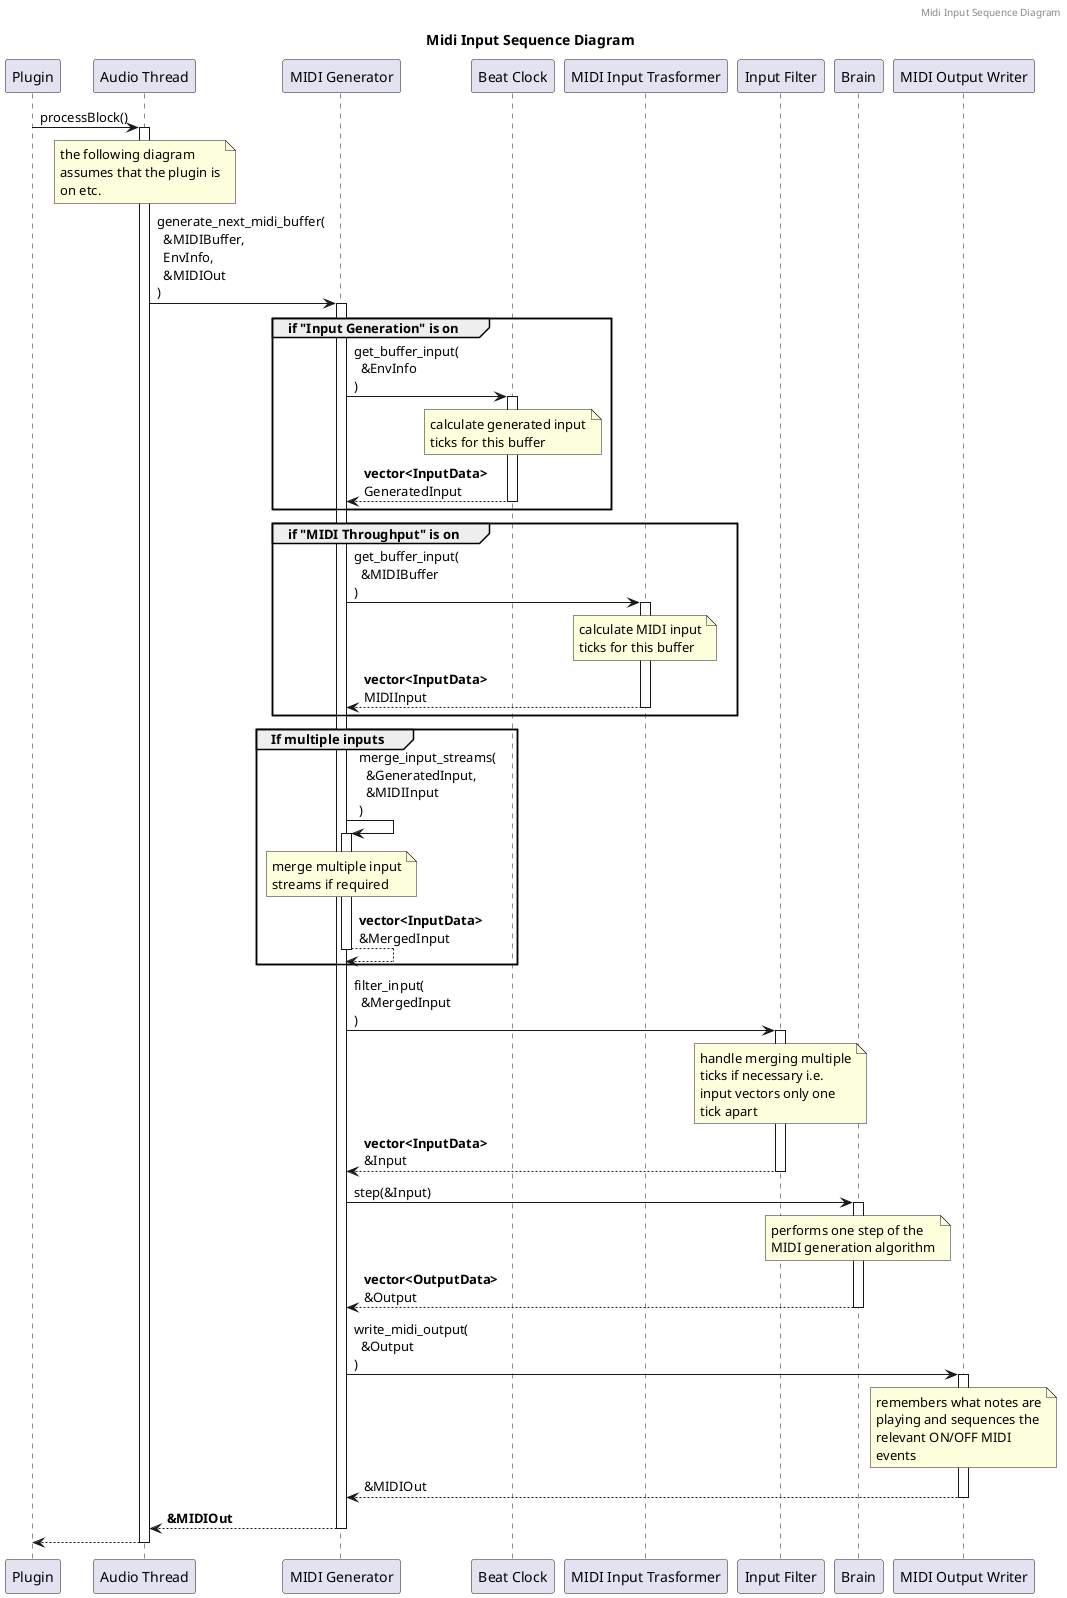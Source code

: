 ' midi-input-sequence-diagram.plantuml
' Copyright (C) 2020 Ben Tilley <targansaikhan@gmail.com>
'
' Distributed under terms of the MIT license.

@startuml

header Midi Input Sequence Diagram
title Midi Input Sequence Diagram

participant "Plugin"
participant "Audio Thread" as Audio
participant "MIDI Generator" as Generator
participant "Beat Clock" as Clock
participant "MIDI Input Trasformer" as Transformer
participant "Input Filter" as Filter
participant "Brain" as Brain
participant "MIDI Output Writer" as Writer

Plugin -> Audio : processBlock()
note over Audio : the following diagram\nassumes that the plugin is\non etc.
activate Audio
Audio -> Generator : generate_next_midi_buffer(\n  &MIDIBuffer,\n  EnvInfo,\n  &MIDIOut\n)
activate Generator

group if "Input Generation" is on
  Generator -> Clock : get_buffer_input(\n  &EnvInfo\n)
  activate Clock
  note over Clock : calculate generated input\nticks for this buffer
  return **vector<InputData>**\nGeneratedInput
end

group if "MIDI Throughput" is on
  Generator -> Transformer : get_buffer_input(\n  &MIDIBuffer\n)
  activate Transformer
  note over Transformer : calculate MIDI input\nticks for this buffer
  return **vector<InputData>**\nMIDIInput
end

group If multiple inputs
  Generator -> Generator : merge_input_streams(\n  &GeneratedInput,\n  &MIDIInput\n)
  activate Generator
  note over Generator : merge multiple input\nstreams if required
  return **vector<InputData>**\n&MergedInput
end

Generator -> Filter : filter_input(\n  &MergedInput\n)
activate Filter
note over Filter : handle merging multiple\nticks if necessary i.e.\ninput vectors only one\ntick apart
return **vector<InputData>**\n&Input

Generator -> Brain : step(&Input)
activate Brain
note over Brain : performs one step of the\nMIDI generation algorithm
return **vector<OutputData>**\n&Output

Generator -> Writer : write_midi_output(\n  &Output\n)
activate Writer
note over Writer : remembers what notes are\nplaying and sequences the\nrelevant ON/OFF MIDI\nevents
return &MIDIOut

return **&MIDIOut**

return
@enduml
